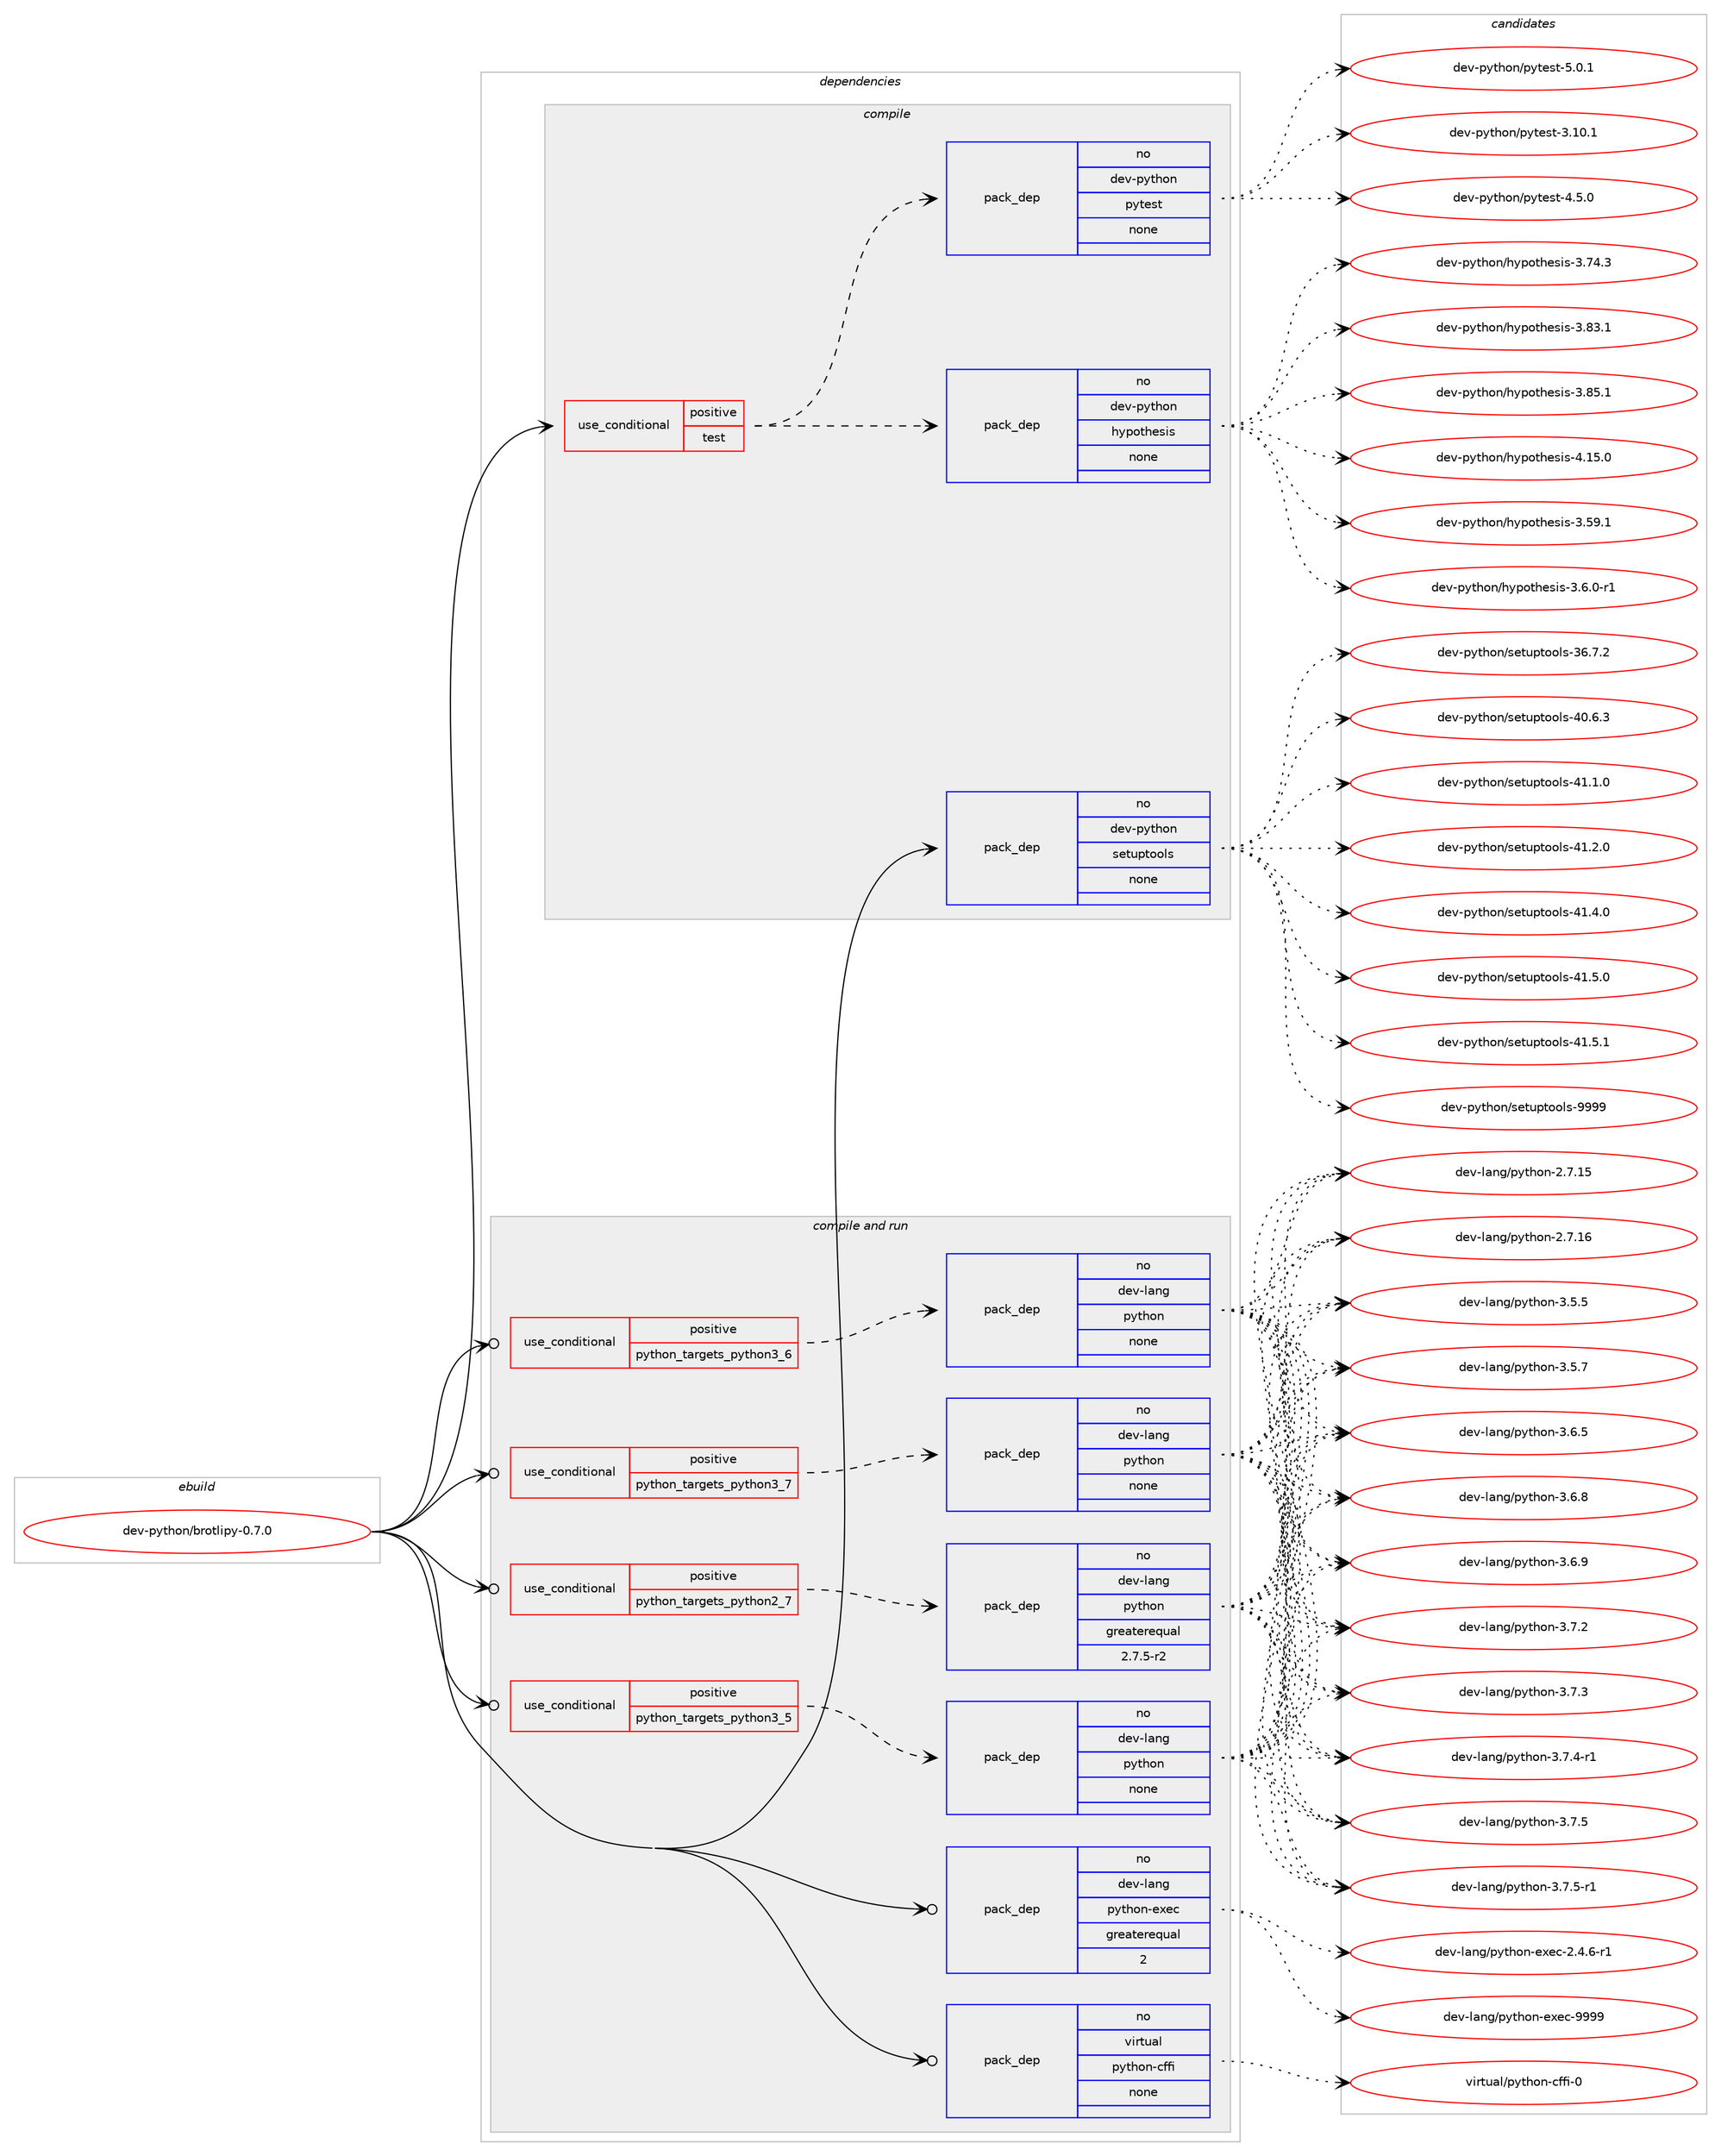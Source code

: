 digraph prolog {

# *************
# Graph options
# *************

newrank=true;
concentrate=true;
compound=true;
graph [rankdir=LR,fontname=Helvetica,fontsize=10,ranksep=1.5];#, ranksep=2.5, nodesep=0.2];
edge  [arrowhead=vee];
node  [fontname=Helvetica,fontsize=10];

# **********
# The ebuild
# **********

subgraph cluster_leftcol {
color=gray;
rank=same;
label=<<i>ebuild</i>>;
id [label="dev-python/brotlipy-0.7.0", color=red, width=4, href="../dev-python/brotlipy-0.7.0.svg"];
}

# ****************
# The dependencies
# ****************

subgraph cluster_midcol {
color=gray;
label=<<i>dependencies</i>>;
subgraph cluster_compile {
fillcolor="#eeeeee";
style=filled;
label=<<i>compile</i>>;
subgraph cond137155 {
dependency597712 [label=<<TABLE BORDER="0" CELLBORDER="1" CELLSPACING="0" CELLPADDING="4"><TR><TD ROWSPAN="3" CELLPADDING="10">use_conditional</TD></TR><TR><TD>positive</TD></TR><TR><TD>test</TD></TR></TABLE>>, shape=none, color=red];
subgraph pack448782 {
dependency597713 [label=<<TABLE BORDER="0" CELLBORDER="1" CELLSPACING="0" CELLPADDING="4" WIDTH="220"><TR><TD ROWSPAN="6" CELLPADDING="30">pack_dep</TD></TR><TR><TD WIDTH="110">no</TD></TR><TR><TD>dev-python</TD></TR><TR><TD>hypothesis</TD></TR><TR><TD>none</TD></TR><TR><TD></TD></TR></TABLE>>, shape=none, color=blue];
}
dependency597712:e -> dependency597713:w [weight=20,style="dashed",arrowhead="vee"];
subgraph pack448783 {
dependency597714 [label=<<TABLE BORDER="0" CELLBORDER="1" CELLSPACING="0" CELLPADDING="4" WIDTH="220"><TR><TD ROWSPAN="6" CELLPADDING="30">pack_dep</TD></TR><TR><TD WIDTH="110">no</TD></TR><TR><TD>dev-python</TD></TR><TR><TD>pytest</TD></TR><TR><TD>none</TD></TR><TR><TD></TD></TR></TABLE>>, shape=none, color=blue];
}
dependency597712:e -> dependency597714:w [weight=20,style="dashed",arrowhead="vee"];
}
id:e -> dependency597712:w [weight=20,style="solid",arrowhead="vee"];
subgraph pack448784 {
dependency597715 [label=<<TABLE BORDER="0" CELLBORDER="1" CELLSPACING="0" CELLPADDING="4" WIDTH="220"><TR><TD ROWSPAN="6" CELLPADDING="30">pack_dep</TD></TR><TR><TD WIDTH="110">no</TD></TR><TR><TD>dev-python</TD></TR><TR><TD>setuptools</TD></TR><TR><TD>none</TD></TR><TR><TD></TD></TR></TABLE>>, shape=none, color=blue];
}
id:e -> dependency597715:w [weight=20,style="solid",arrowhead="vee"];
}
subgraph cluster_compileandrun {
fillcolor="#eeeeee";
style=filled;
label=<<i>compile and run</i>>;
subgraph cond137156 {
dependency597716 [label=<<TABLE BORDER="0" CELLBORDER="1" CELLSPACING="0" CELLPADDING="4"><TR><TD ROWSPAN="3" CELLPADDING="10">use_conditional</TD></TR><TR><TD>positive</TD></TR><TR><TD>python_targets_python2_7</TD></TR></TABLE>>, shape=none, color=red];
subgraph pack448785 {
dependency597717 [label=<<TABLE BORDER="0" CELLBORDER="1" CELLSPACING="0" CELLPADDING="4" WIDTH="220"><TR><TD ROWSPAN="6" CELLPADDING="30">pack_dep</TD></TR><TR><TD WIDTH="110">no</TD></TR><TR><TD>dev-lang</TD></TR><TR><TD>python</TD></TR><TR><TD>greaterequal</TD></TR><TR><TD>2.7.5-r2</TD></TR></TABLE>>, shape=none, color=blue];
}
dependency597716:e -> dependency597717:w [weight=20,style="dashed",arrowhead="vee"];
}
id:e -> dependency597716:w [weight=20,style="solid",arrowhead="odotvee"];
subgraph cond137157 {
dependency597718 [label=<<TABLE BORDER="0" CELLBORDER="1" CELLSPACING="0" CELLPADDING="4"><TR><TD ROWSPAN="3" CELLPADDING="10">use_conditional</TD></TR><TR><TD>positive</TD></TR><TR><TD>python_targets_python3_5</TD></TR></TABLE>>, shape=none, color=red];
subgraph pack448786 {
dependency597719 [label=<<TABLE BORDER="0" CELLBORDER="1" CELLSPACING="0" CELLPADDING="4" WIDTH="220"><TR><TD ROWSPAN="6" CELLPADDING="30">pack_dep</TD></TR><TR><TD WIDTH="110">no</TD></TR><TR><TD>dev-lang</TD></TR><TR><TD>python</TD></TR><TR><TD>none</TD></TR><TR><TD></TD></TR></TABLE>>, shape=none, color=blue];
}
dependency597718:e -> dependency597719:w [weight=20,style="dashed",arrowhead="vee"];
}
id:e -> dependency597718:w [weight=20,style="solid",arrowhead="odotvee"];
subgraph cond137158 {
dependency597720 [label=<<TABLE BORDER="0" CELLBORDER="1" CELLSPACING="0" CELLPADDING="4"><TR><TD ROWSPAN="3" CELLPADDING="10">use_conditional</TD></TR><TR><TD>positive</TD></TR><TR><TD>python_targets_python3_6</TD></TR></TABLE>>, shape=none, color=red];
subgraph pack448787 {
dependency597721 [label=<<TABLE BORDER="0" CELLBORDER="1" CELLSPACING="0" CELLPADDING="4" WIDTH="220"><TR><TD ROWSPAN="6" CELLPADDING="30">pack_dep</TD></TR><TR><TD WIDTH="110">no</TD></TR><TR><TD>dev-lang</TD></TR><TR><TD>python</TD></TR><TR><TD>none</TD></TR><TR><TD></TD></TR></TABLE>>, shape=none, color=blue];
}
dependency597720:e -> dependency597721:w [weight=20,style="dashed",arrowhead="vee"];
}
id:e -> dependency597720:w [weight=20,style="solid",arrowhead="odotvee"];
subgraph cond137159 {
dependency597722 [label=<<TABLE BORDER="0" CELLBORDER="1" CELLSPACING="0" CELLPADDING="4"><TR><TD ROWSPAN="3" CELLPADDING="10">use_conditional</TD></TR><TR><TD>positive</TD></TR><TR><TD>python_targets_python3_7</TD></TR></TABLE>>, shape=none, color=red];
subgraph pack448788 {
dependency597723 [label=<<TABLE BORDER="0" CELLBORDER="1" CELLSPACING="0" CELLPADDING="4" WIDTH="220"><TR><TD ROWSPAN="6" CELLPADDING="30">pack_dep</TD></TR><TR><TD WIDTH="110">no</TD></TR><TR><TD>dev-lang</TD></TR><TR><TD>python</TD></TR><TR><TD>none</TD></TR><TR><TD></TD></TR></TABLE>>, shape=none, color=blue];
}
dependency597722:e -> dependency597723:w [weight=20,style="dashed",arrowhead="vee"];
}
id:e -> dependency597722:w [weight=20,style="solid",arrowhead="odotvee"];
subgraph pack448789 {
dependency597724 [label=<<TABLE BORDER="0" CELLBORDER="1" CELLSPACING="0" CELLPADDING="4" WIDTH="220"><TR><TD ROWSPAN="6" CELLPADDING="30">pack_dep</TD></TR><TR><TD WIDTH="110">no</TD></TR><TR><TD>dev-lang</TD></TR><TR><TD>python-exec</TD></TR><TR><TD>greaterequal</TD></TR><TR><TD>2</TD></TR></TABLE>>, shape=none, color=blue];
}
id:e -> dependency597724:w [weight=20,style="solid",arrowhead="odotvee"];
subgraph pack448790 {
dependency597725 [label=<<TABLE BORDER="0" CELLBORDER="1" CELLSPACING="0" CELLPADDING="4" WIDTH="220"><TR><TD ROWSPAN="6" CELLPADDING="30">pack_dep</TD></TR><TR><TD WIDTH="110">no</TD></TR><TR><TD>virtual</TD></TR><TR><TD>python-cffi</TD></TR><TR><TD>none</TD></TR><TR><TD></TD></TR></TABLE>>, shape=none, color=blue];
}
id:e -> dependency597725:w [weight=20,style="solid",arrowhead="odotvee"];
}
subgraph cluster_run {
fillcolor="#eeeeee";
style=filled;
label=<<i>run</i>>;
}
}

# **************
# The candidates
# **************

subgraph cluster_choices {
rank=same;
color=gray;
label=<<i>candidates</i>>;

subgraph choice448782 {
color=black;
nodesep=1;
choice100101118451121211161041111104710412111211111610410111510511545514653574649 [label="dev-python/hypothesis-3.59.1", color=red, width=4,href="../dev-python/hypothesis-3.59.1.svg"];
choice10010111845112121116104111110471041211121111161041011151051154551465446484511449 [label="dev-python/hypothesis-3.6.0-r1", color=red, width=4,href="../dev-python/hypothesis-3.6.0-r1.svg"];
choice100101118451121211161041111104710412111211111610410111510511545514655524651 [label="dev-python/hypothesis-3.74.3", color=red, width=4,href="../dev-python/hypothesis-3.74.3.svg"];
choice100101118451121211161041111104710412111211111610410111510511545514656514649 [label="dev-python/hypothesis-3.83.1", color=red, width=4,href="../dev-python/hypothesis-3.83.1.svg"];
choice100101118451121211161041111104710412111211111610410111510511545514656534649 [label="dev-python/hypothesis-3.85.1", color=red, width=4,href="../dev-python/hypothesis-3.85.1.svg"];
choice100101118451121211161041111104710412111211111610410111510511545524649534648 [label="dev-python/hypothesis-4.15.0", color=red, width=4,href="../dev-python/hypothesis-4.15.0.svg"];
dependency597713:e -> choice100101118451121211161041111104710412111211111610410111510511545514653574649:w [style=dotted,weight="100"];
dependency597713:e -> choice10010111845112121116104111110471041211121111161041011151051154551465446484511449:w [style=dotted,weight="100"];
dependency597713:e -> choice100101118451121211161041111104710412111211111610410111510511545514655524651:w [style=dotted,weight="100"];
dependency597713:e -> choice100101118451121211161041111104710412111211111610410111510511545514656514649:w [style=dotted,weight="100"];
dependency597713:e -> choice100101118451121211161041111104710412111211111610410111510511545514656534649:w [style=dotted,weight="100"];
dependency597713:e -> choice100101118451121211161041111104710412111211111610410111510511545524649534648:w [style=dotted,weight="100"];
}
subgraph choice448783 {
color=black;
nodesep=1;
choice100101118451121211161041111104711212111610111511645514649484649 [label="dev-python/pytest-3.10.1", color=red, width=4,href="../dev-python/pytest-3.10.1.svg"];
choice1001011184511212111610411111047112121116101115116455246534648 [label="dev-python/pytest-4.5.0", color=red, width=4,href="../dev-python/pytest-4.5.0.svg"];
choice1001011184511212111610411111047112121116101115116455346484649 [label="dev-python/pytest-5.0.1", color=red, width=4,href="../dev-python/pytest-5.0.1.svg"];
dependency597714:e -> choice100101118451121211161041111104711212111610111511645514649484649:w [style=dotted,weight="100"];
dependency597714:e -> choice1001011184511212111610411111047112121116101115116455246534648:w [style=dotted,weight="100"];
dependency597714:e -> choice1001011184511212111610411111047112121116101115116455346484649:w [style=dotted,weight="100"];
}
subgraph choice448784 {
color=black;
nodesep=1;
choice100101118451121211161041111104711510111611711211611111110811545515446554650 [label="dev-python/setuptools-36.7.2", color=red, width=4,href="../dev-python/setuptools-36.7.2.svg"];
choice100101118451121211161041111104711510111611711211611111110811545524846544651 [label="dev-python/setuptools-40.6.3", color=red, width=4,href="../dev-python/setuptools-40.6.3.svg"];
choice100101118451121211161041111104711510111611711211611111110811545524946494648 [label="dev-python/setuptools-41.1.0", color=red, width=4,href="../dev-python/setuptools-41.1.0.svg"];
choice100101118451121211161041111104711510111611711211611111110811545524946504648 [label="dev-python/setuptools-41.2.0", color=red, width=4,href="../dev-python/setuptools-41.2.0.svg"];
choice100101118451121211161041111104711510111611711211611111110811545524946524648 [label="dev-python/setuptools-41.4.0", color=red, width=4,href="../dev-python/setuptools-41.4.0.svg"];
choice100101118451121211161041111104711510111611711211611111110811545524946534648 [label="dev-python/setuptools-41.5.0", color=red, width=4,href="../dev-python/setuptools-41.5.0.svg"];
choice100101118451121211161041111104711510111611711211611111110811545524946534649 [label="dev-python/setuptools-41.5.1", color=red, width=4,href="../dev-python/setuptools-41.5.1.svg"];
choice10010111845112121116104111110471151011161171121161111111081154557575757 [label="dev-python/setuptools-9999", color=red, width=4,href="../dev-python/setuptools-9999.svg"];
dependency597715:e -> choice100101118451121211161041111104711510111611711211611111110811545515446554650:w [style=dotted,weight="100"];
dependency597715:e -> choice100101118451121211161041111104711510111611711211611111110811545524846544651:w [style=dotted,weight="100"];
dependency597715:e -> choice100101118451121211161041111104711510111611711211611111110811545524946494648:w [style=dotted,weight="100"];
dependency597715:e -> choice100101118451121211161041111104711510111611711211611111110811545524946504648:w [style=dotted,weight="100"];
dependency597715:e -> choice100101118451121211161041111104711510111611711211611111110811545524946524648:w [style=dotted,weight="100"];
dependency597715:e -> choice100101118451121211161041111104711510111611711211611111110811545524946534648:w [style=dotted,weight="100"];
dependency597715:e -> choice100101118451121211161041111104711510111611711211611111110811545524946534649:w [style=dotted,weight="100"];
dependency597715:e -> choice10010111845112121116104111110471151011161171121161111111081154557575757:w [style=dotted,weight="100"];
}
subgraph choice448785 {
color=black;
nodesep=1;
choice10010111845108971101034711212111610411111045504655464953 [label="dev-lang/python-2.7.15", color=red, width=4,href="../dev-lang/python-2.7.15.svg"];
choice10010111845108971101034711212111610411111045504655464954 [label="dev-lang/python-2.7.16", color=red, width=4,href="../dev-lang/python-2.7.16.svg"];
choice100101118451089711010347112121116104111110455146534653 [label="dev-lang/python-3.5.5", color=red, width=4,href="../dev-lang/python-3.5.5.svg"];
choice100101118451089711010347112121116104111110455146534655 [label="dev-lang/python-3.5.7", color=red, width=4,href="../dev-lang/python-3.5.7.svg"];
choice100101118451089711010347112121116104111110455146544653 [label="dev-lang/python-3.6.5", color=red, width=4,href="../dev-lang/python-3.6.5.svg"];
choice100101118451089711010347112121116104111110455146544656 [label="dev-lang/python-3.6.8", color=red, width=4,href="../dev-lang/python-3.6.8.svg"];
choice100101118451089711010347112121116104111110455146544657 [label="dev-lang/python-3.6.9", color=red, width=4,href="../dev-lang/python-3.6.9.svg"];
choice100101118451089711010347112121116104111110455146554650 [label="dev-lang/python-3.7.2", color=red, width=4,href="../dev-lang/python-3.7.2.svg"];
choice100101118451089711010347112121116104111110455146554651 [label="dev-lang/python-3.7.3", color=red, width=4,href="../dev-lang/python-3.7.3.svg"];
choice1001011184510897110103471121211161041111104551465546524511449 [label="dev-lang/python-3.7.4-r1", color=red, width=4,href="../dev-lang/python-3.7.4-r1.svg"];
choice100101118451089711010347112121116104111110455146554653 [label="dev-lang/python-3.7.5", color=red, width=4,href="../dev-lang/python-3.7.5.svg"];
choice1001011184510897110103471121211161041111104551465546534511449 [label="dev-lang/python-3.7.5-r1", color=red, width=4,href="../dev-lang/python-3.7.5-r1.svg"];
dependency597717:e -> choice10010111845108971101034711212111610411111045504655464953:w [style=dotted,weight="100"];
dependency597717:e -> choice10010111845108971101034711212111610411111045504655464954:w [style=dotted,weight="100"];
dependency597717:e -> choice100101118451089711010347112121116104111110455146534653:w [style=dotted,weight="100"];
dependency597717:e -> choice100101118451089711010347112121116104111110455146534655:w [style=dotted,weight="100"];
dependency597717:e -> choice100101118451089711010347112121116104111110455146544653:w [style=dotted,weight="100"];
dependency597717:e -> choice100101118451089711010347112121116104111110455146544656:w [style=dotted,weight="100"];
dependency597717:e -> choice100101118451089711010347112121116104111110455146544657:w [style=dotted,weight="100"];
dependency597717:e -> choice100101118451089711010347112121116104111110455146554650:w [style=dotted,weight="100"];
dependency597717:e -> choice100101118451089711010347112121116104111110455146554651:w [style=dotted,weight="100"];
dependency597717:e -> choice1001011184510897110103471121211161041111104551465546524511449:w [style=dotted,weight="100"];
dependency597717:e -> choice100101118451089711010347112121116104111110455146554653:w [style=dotted,weight="100"];
dependency597717:e -> choice1001011184510897110103471121211161041111104551465546534511449:w [style=dotted,weight="100"];
}
subgraph choice448786 {
color=black;
nodesep=1;
choice10010111845108971101034711212111610411111045504655464953 [label="dev-lang/python-2.7.15", color=red, width=4,href="../dev-lang/python-2.7.15.svg"];
choice10010111845108971101034711212111610411111045504655464954 [label="dev-lang/python-2.7.16", color=red, width=4,href="../dev-lang/python-2.7.16.svg"];
choice100101118451089711010347112121116104111110455146534653 [label="dev-lang/python-3.5.5", color=red, width=4,href="../dev-lang/python-3.5.5.svg"];
choice100101118451089711010347112121116104111110455146534655 [label="dev-lang/python-3.5.7", color=red, width=4,href="../dev-lang/python-3.5.7.svg"];
choice100101118451089711010347112121116104111110455146544653 [label="dev-lang/python-3.6.5", color=red, width=4,href="../dev-lang/python-3.6.5.svg"];
choice100101118451089711010347112121116104111110455146544656 [label="dev-lang/python-3.6.8", color=red, width=4,href="../dev-lang/python-3.6.8.svg"];
choice100101118451089711010347112121116104111110455146544657 [label="dev-lang/python-3.6.9", color=red, width=4,href="../dev-lang/python-3.6.9.svg"];
choice100101118451089711010347112121116104111110455146554650 [label="dev-lang/python-3.7.2", color=red, width=4,href="../dev-lang/python-3.7.2.svg"];
choice100101118451089711010347112121116104111110455146554651 [label="dev-lang/python-3.7.3", color=red, width=4,href="../dev-lang/python-3.7.3.svg"];
choice1001011184510897110103471121211161041111104551465546524511449 [label="dev-lang/python-3.7.4-r1", color=red, width=4,href="../dev-lang/python-3.7.4-r1.svg"];
choice100101118451089711010347112121116104111110455146554653 [label="dev-lang/python-3.7.5", color=red, width=4,href="../dev-lang/python-3.7.5.svg"];
choice1001011184510897110103471121211161041111104551465546534511449 [label="dev-lang/python-3.7.5-r1", color=red, width=4,href="../dev-lang/python-3.7.5-r1.svg"];
dependency597719:e -> choice10010111845108971101034711212111610411111045504655464953:w [style=dotted,weight="100"];
dependency597719:e -> choice10010111845108971101034711212111610411111045504655464954:w [style=dotted,weight="100"];
dependency597719:e -> choice100101118451089711010347112121116104111110455146534653:w [style=dotted,weight="100"];
dependency597719:e -> choice100101118451089711010347112121116104111110455146534655:w [style=dotted,weight="100"];
dependency597719:e -> choice100101118451089711010347112121116104111110455146544653:w [style=dotted,weight="100"];
dependency597719:e -> choice100101118451089711010347112121116104111110455146544656:w [style=dotted,weight="100"];
dependency597719:e -> choice100101118451089711010347112121116104111110455146544657:w [style=dotted,weight="100"];
dependency597719:e -> choice100101118451089711010347112121116104111110455146554650:w [style=dotted,weight="100"];
dependency597719:e -> choice100101118451089711010347112121116104111110455146554651:w [style=dotted,weight="100"];
dependency597719:e -> choice1001011184510897110103471121211161041111104551465546524511449:w [style=dotted,weight="100"];
dependency597719:e -> choice100101118451089711010347112121116104111110455146554653:w [style=dotted,weight="100"];
dependency597719:e -> choice1001011184510897110103471121211161041111104551465546534511449:w [style=dotted,weight="100"];
}
subgraph choice448787 {
color=black;
nodesep=1;
choice10010111845108971101034711212111610411111045504655464953 [label="dev-lang/python-2.7.15", color=red, width=4,href="../dev-lang/python-2.7.15.svg"];
choice10010111845108971101034711212111610411111045504655464954 [label="dev-lang/python-2.7.16", color=red, width=4,href="../dev-lang/python-2.7.16.svg"];
choice100101118451089711010347112121116104111110455146534653 [label="dev-lang/python-3.5.5", color=red, width=4,href="../dev-lang/python-3.5.5.svg"];
choice100101118451089711010347112121116104111110455146534655 [label="dev-lang/python-3.5.7", color=red, width=4,href="../dev-lang/python-3.5.7.svg"];
choice100101118451089711010347112121116104111110455146544653 [label="dev-lang/python-3.6.5", color=red, width=4,href="../dev-lang/python-3.6.5.svg"];
choice100101118451089711010347112121116104111110455146544656 [label="dev-lang/python-3.6.8", color=red, width=4,href="../dev-lang/python-3.6.8.svg"];
choice100101118451089711010347112121116104111110455146544657 [label="dev-lang/python-3.6.9", color=red, width=4,href="../dev-lang/python-3.6.9.svg"];
choice100101118451089711010347112121116104111110455146554650 [label="dev-lang/python-3.7.2", color=red, width=4,href="../dev-lang/python-3.7.2.svg"];
choice100101118451089711010347112121116104111110455146554651 [label="dev-lang/python-3.7.3", color=red, width=4,href="../dev-lang/python-3.7.3.svg"];
choice1001011184510897110103471121211161041111104551465546524511449 [label="dev-lang/python-3.7.4-r1", color=red, width=4,href="../dev-lang/python-3.7.4-r1.svg"];
choice100101118451089711010347112121116104111110455146554653 [label="dev-lang/python-3.7.5", color=red, width=4,href="../dev-lang/python-3.7.5.svg"];
choice1001011184510897110103471121211161041111104551465546534511449 [label="dev-lang/python-3.7.5-r1", color=red, width=4,href="../dev-lang/python-3.7.5-r1.svg"];
dependency597721:e -> choice10010111845108971101034711212111610411111045504655464953:w [style=dotted,weight="100"];
dependency597721:e -> choice10010111845108971101034711212111610411111045504655464954:w [style=dotted,weight="100"];
dependency597721:e -> choice100101118451089711010347112121116104111110455146534653:w [style=dotted,weight="100"];
dependency597721:e -> choice100101118451089711010347112121116104111110455146534655:w [style=dotted,weight="100"];
dependency597721:e -> choice100101118451089711010347112121116104111110455146544653:w [style=dotted,weight="100"];
dependency597721:e -> choice100101118451089711010347112121116104111110455146544656:w [style=dotted,weight="100"];
dependency597721:e -> choice100101118451089711010347112121116104111110455146544657:w [style=dotted,weight="100"];
dependency597721:e -> choice100101118451089711010347112121116104111110455146554650:w [style=dotted,weight="100"];
dependency597721:e -> choice100101118451089711010347112121116104111110455146554651:w [style=dotted,weight="100"];
dependency597721:e -> choice1001011184510897110103471121211161041111104551465546524511449:w [style=dotted,weight="100"];
dependency597721:e -> choice100101118451089711010347112121116104111110455146554653:w [style=dotted,weight="100"];
dependency597721:e -> choice1001011184510897110103471121211161041111104551465546534511449:w [style=dotted,weight="100"];
}
subgraph choice448788 {
color=black;
nodesep=1;
choice10010111845108971101034711212111610411111045504655464953 [label="dev-lang/python-2.7.15", color=red, width=4,href="../dev-lang/python-2.7.15.svg"];
choice10010111845108971101034711212111610411111045504655464954 [label="dev-lang/python-2.7.16", color=red, width=4,href="../dev-lang/python-2.7.16.svg"];
choice100101118451089711010347112121116104111110455146534653 [label="dev-lang/python-3.5.5", color=red, width=4,href="../dev-lang/python-3.5.5.svg"];
choice100101118451089711010347112121116104111110455146534655 [label="dev-lang/python-3.5.7", color=red, width=4,href="../dev-lang/python-3.5.7.svg"];
choice100101118451089711010347112121116104111110455146544653 [label="dev-lang/python-3.6.5", color=red, width=4,href="../dev-lang/python-3.6.5.svg"];
choice100101118451089711010347112121116104111110455146544656 [label="dev-lang/python-3.6.8", color=red, width=4,href="../dev-lang/python-3.6.8.svg"];
choice100101118451089711010347112121116104111110455146544657 [label="dev-lang/python-3.6.9", color=red, width=4,href="../dev-lang/python-3.6.9.svg"];
choice100101118451089711010347112121116104111110455146554650 [label="dev-lang/python-3.7.2", color=red, width=4,href="../dev-lang/python-3.7.2.svg"];
choice100101118451089711010347112121116104111110455146554651 [label="dev-lang/python-3.7.3", color=red, width=4,href="../dev-lang/python-3.7.3.svg"];
choice1001011184510897110103471121211161041111104551465546524511449 [label="dev-lang/python-3.7.4-r1", color=red, width=4,href="../dev-lang/python-3.7.4-r1.svg"];
choice100101118451089711010347112121116104111110455146554653 [label="dev-lang/python-3.7.5", color=red, width=4,href="../dev-lang/python-3.7.5.svg"];
choice1001011184510897110103471121211161041111104551465546534511449 [label="dev-lang/python-3.7.5-r1", color=red, width=4,href="../dev-lang/python-3.7.5-r1.svg"];
dependency597723:e -> choice10010111845108971101034711212111610411111045504655464953:w [style=dotted,weight="100"];
dependency597723:e -> choice10010111845108971101034711212111610411111045504655464954:w [style=dotted,weight="100"];
dependency597723:e -> choice100101118451089711010347112121116104111110455146534653:w [style=dotted,weight="100"];
dependency597723:e -> choice100101118451089711010347112121116104111110455146534655:w [style=dotted,weight="100"];
dependency597723:e -> choice100101118451089711010347112121116104111110455146544653:w [style=dotted,weight="100"];
dependency597723:e -> choice100101118451089711010347112121116104111110455146544656:w [style=dotted,weight="100"];
dependency597723:e -> choice100101118451089711010347112121116104111110455146544657:w [style=dotted,weight="100"];
dependency597723:e -> choice100101118451089711010347112121116104111110455146554650:w [style=dotted,weight="100"];
dependency597723:e -> choice100101118451089711010347112121116104111110455146554651:w [style=dotted,weight="100"];
dependency597723:e -> choice1001011184510897110103471121211161041111104551465546524511449:w [style=dotted,weight="100"];
dependency597723:e -> choice100101118451089711010347112121116104111110455146554653:w [style=dotted,weight="100"];
dependency597723:e -> choice1001011184510897110103471121211161041111104551465546534511449:w [style=dotted,weight="100"];
}
subgraph choice448789 {
color=black;
nodesep=1;
choice10010111845108971101034711212111610411111045101120101994550465246544511449 [label="dev-lang/python-exec-2.4.6-r1", color=red, width=4,href="../dev-lang/python-exec-2.4.6-r1.svg"];
choice10010111845108971101034711212111610411111045101120101994557575757 [label="dev-lang/python-exec-9999", color=red, width=4,href="../dev-lang/python-exec-9999.svg"];
dependency597724:e -> choice10010111845108971101034711212111610411111045101120101994550465246544511449:w [style=dotted,weight="100"];
dependency597724:e -> choice10010111845108971101034711212111610411111045101120101994557575757:w [style=dotted,weight="100"];
}
subgraph choice448790 {
color=black;
nodesep=1;
choice118105114116117971084711212111610411111045991021021054548 [label="virtual/python-cffi-0", color=red, width=4,href="../virtual/python-cffi-0.svg"];
dependency597725:e -> choice118105114116117971084711212111610411111045991021021054548:w [style=dotted,weight="100"];
}
}

}
